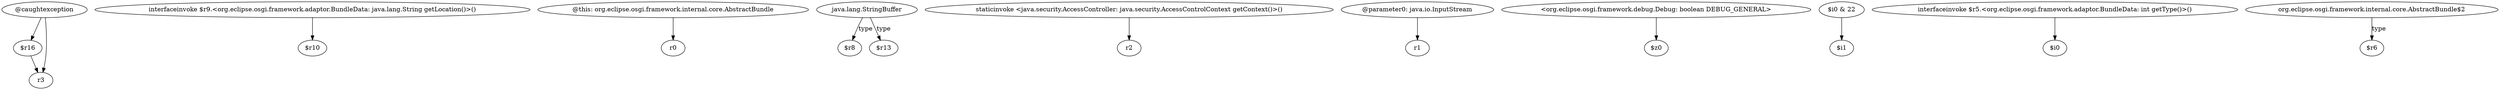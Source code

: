 digraph g {
0[label="$r16"]
1[label="r3"]
0->1[label=""]
2[label="interfaceinvoke $r9.<org.eclipse.osgi.framework.adaptor.BundleData: java.lang.String getLocation()>()"]
3[label="$r10"]
2->3[label=""]
4[label="@this: org.eclipse.osgi.framework.internal.core.AbstractBundle"]
5[label="r0"]
4->5[label=""]
6[label="java.lang.StringBuffer"]
7[label="$r8"]
6->7[label="type"]
8[label="staticinvoke <java.security.AccessController: java.security.AccessControlContext getContext()>()"]
9[label="r2"]
8->9[label=""]
10[label="@caughtexception"]
10->0[label=""]
11[label="@parameter0: java.io.InputStream"]
12[label="r1"]
11->12[label=""]
13[label="$r13"]
6->13[label="type"]
14[label="<org.eclipse.osgi.framework.debug.Debug: boolean DEBUG_GENERAL>"]
15[label="$z0"]
14->15[label=""]
10->1[label=""]
16[label="$i0 & 22"]
17[label="$i1"]
16->17[label=""]
18[label="interfaceinvoke $r5.<org.eclipse.osgi.framework.adaptor.BundleData: int getType()>()"]
19[label="$i0"]
18->19[label=""]
20[label="org.eclipse.osgi.framework.internal.core.AbstractBundle$2"]
21[label="$r6"]
20->21[label="type"]
}